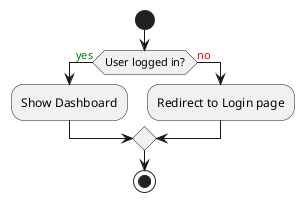 @startuml if-else
start
if (User logged in?) then (<color:green>yes)
    :Show Dashboard;
else (<color:red>no)
    :Redirect to Login page;
endif
stop
@enduml

